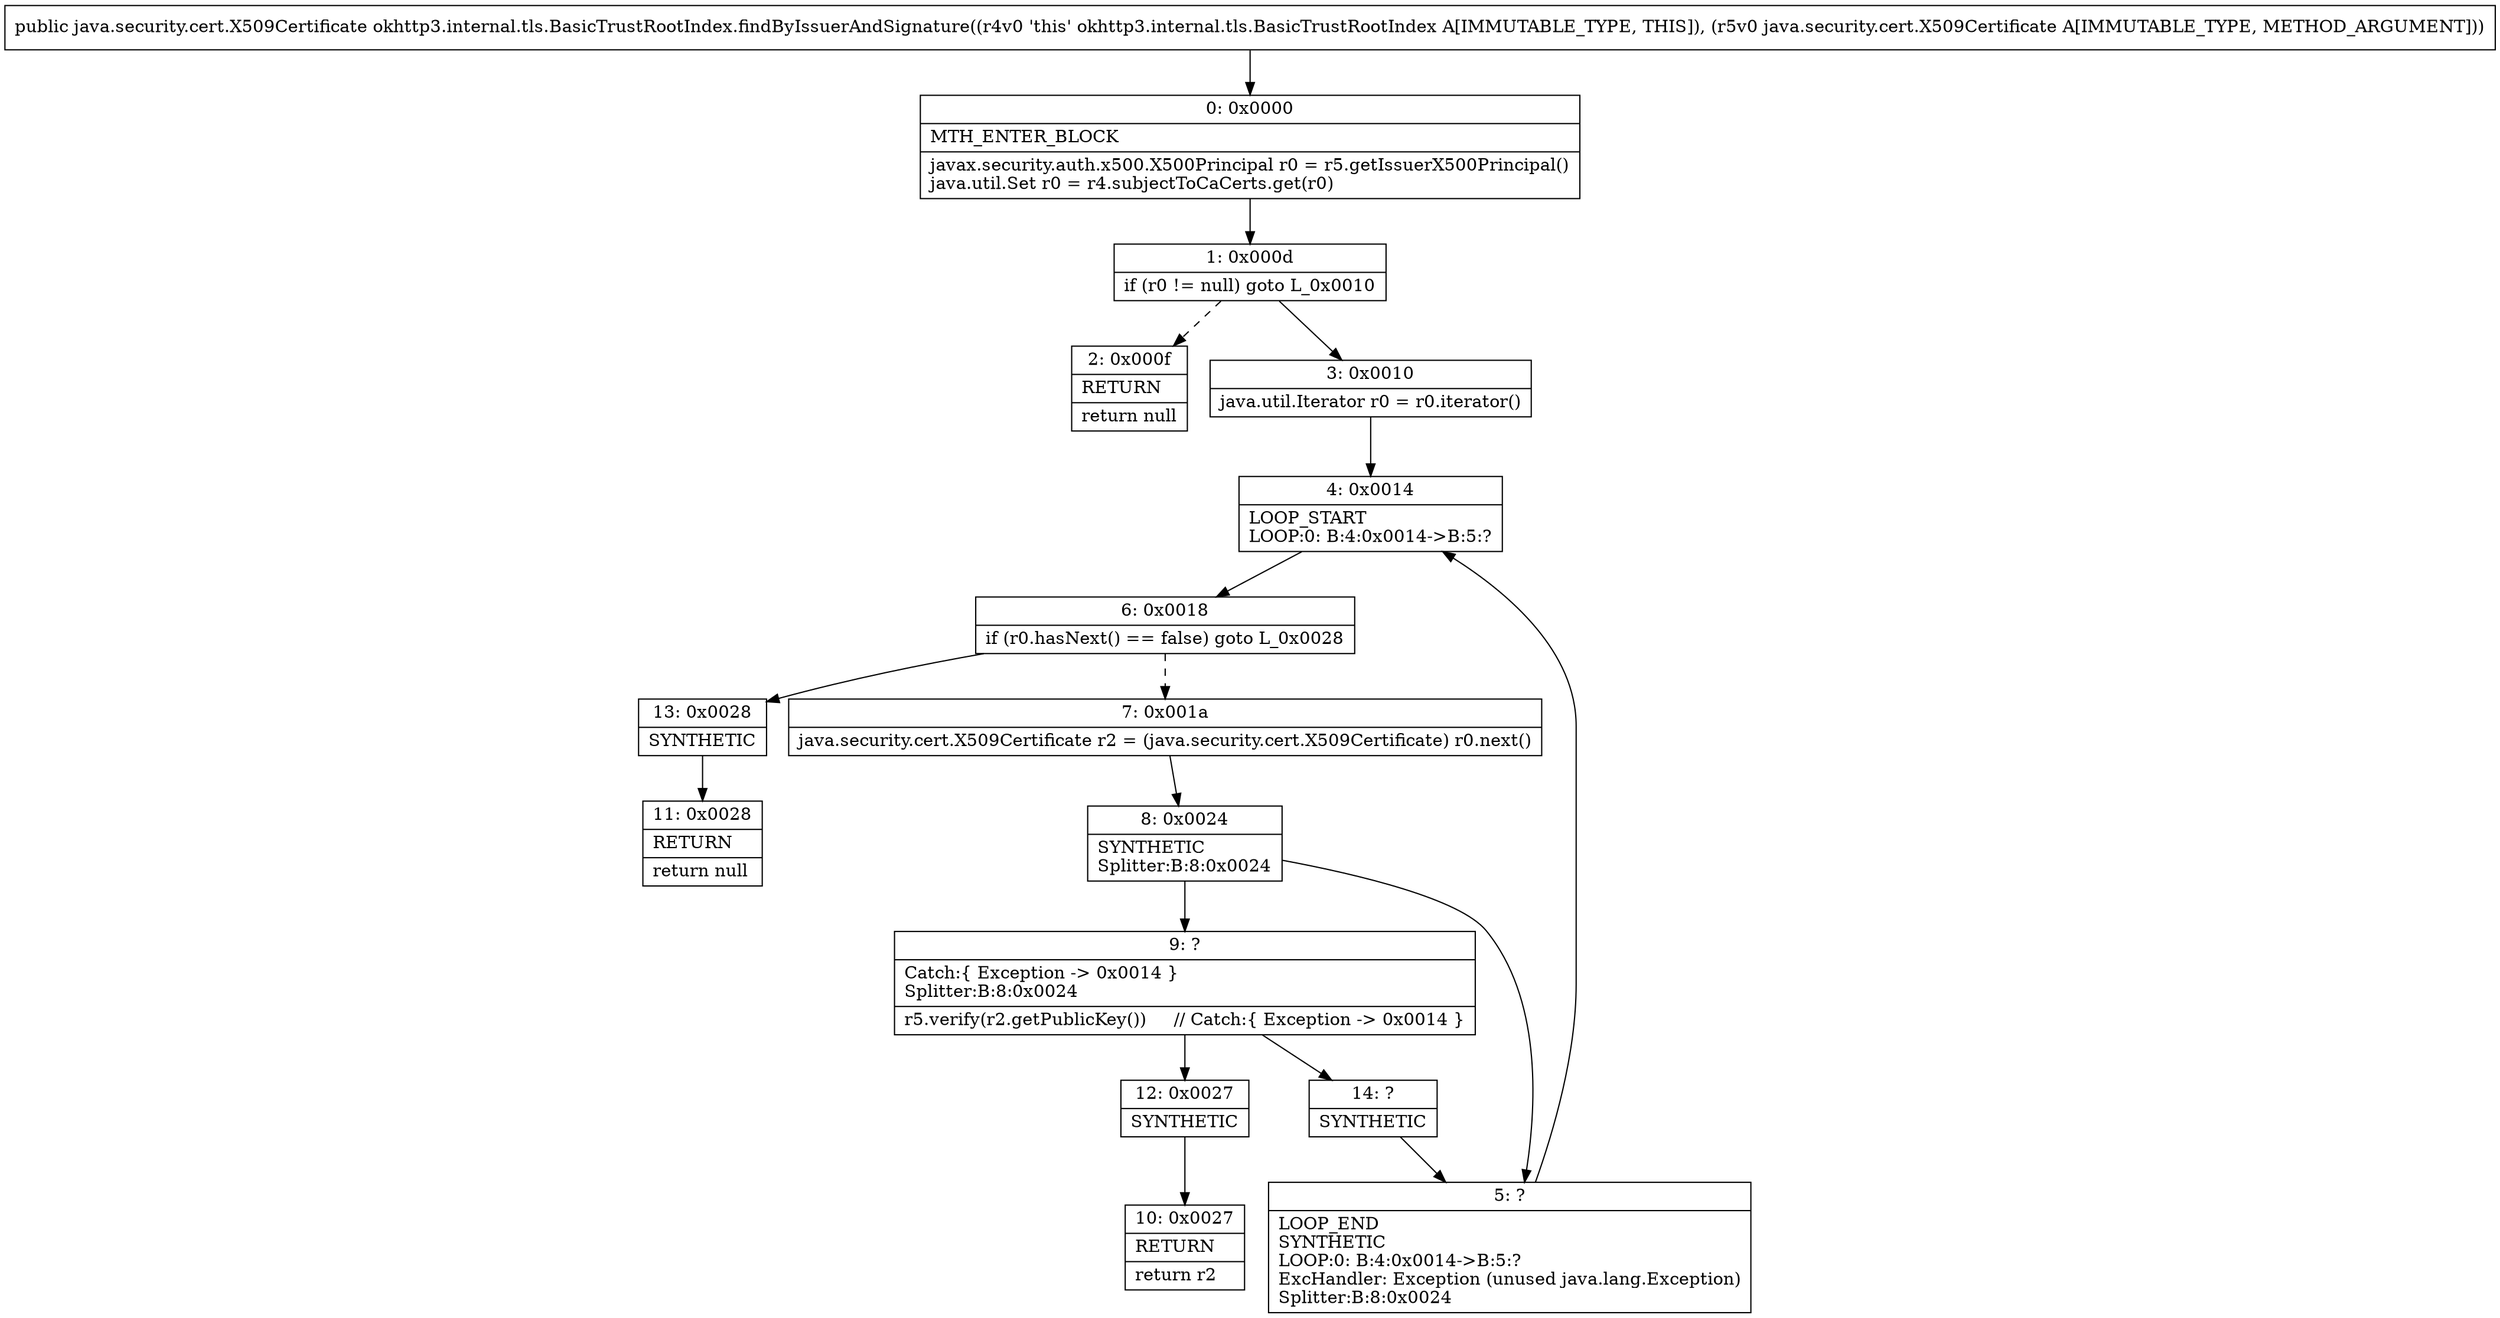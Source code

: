 digraph "CFG forokhttp3.internal.tls.BasicTrustRootIndex.findByIssuerAndSignature(Ljava\/security\/cert\/X509Certificate;)Ljava\/security\/cert\/X509Certificate;" {
Node_0 [shape=record,label="{0\:\ 0x0000|MTH_ENTER_BLOCK\l|javax.security.auth.x500.X500Principal r0 = r5.getIssuerX500Principal()\ljava.util.Set r0 = r4.subjectToCaCerts.get(r0)\l}"];
Node_1 [shape=record,label="{1\:\ 0x000d|if (r0 != null) goto L_0x0010\l}"];
Node_2 [shape=record,label="{2\:\ 0x000f|RETURN\l|return null\l}"];
Node_3 [shape=record,label="{3\:\ 0x0010|java.util.Iterator r0 = r0.iterator()\l}"];
Node_4 [shape=record,label="{4\:\ 0x0014|LOOP_START\lLOOP:0: B:4:0x0014\-\>B:5:?\l}"];
Node_5 [shape=record,label="{5\:\ ?|LOOP_END\lSYNTHETIC\lLOOP:0: B:4:0x0014\-\>B:5:?\lExcHandler: Exception (unused java.lang.Exception)\lSplitter:B:8:0x0024\l}"];
Node_6 [shape=record,label="{6\:\ 0x0018|if (r0.hasNext() == false) goto L_0x0028\l}"];
Node_7 [shape=record,label="{7\:\ 0x001a|java.security.cert.X509Certificate r2 = (java.security.cert.X509Certificate) r0.next()\l}"];
Node_8 [shape=record,label="{8\:\ 0x0024|SYNTHETIC\lSplitter:B:8:0x0024\l}"];
Node_9 [shape=record,label="{9\:\ ?|Catch:\{ Exception \-\> 0x0014 \}\lSplitter:B:8:0x0024\l|r5.verify(r2.getPublicKey())     \/\/ Catch:\{ Exception \-\> 0x0014 \}\l}"];
Node_10 [shape=record,label="{10\:\ 0x0027|RETURN\l|return r2\l}"];
Node_11 [shape=record,label="{11\:\ 0x0028|RETURN\l|return null\l}"];
Node_12 [shape=record,label="{12\:\ 0x0027|SYNTHETIC\l}"];
Node_13 [shape=record,label="{13\:\ 0x0028|SYNTHETIC\l}"];
Node_14 [shape=record,label="{14\:\ ?|SYNTHETIC\l}"];
MethodNode[shape=record,label="{public java.security.cert.X509Certificate okhttp3.internal.tls.BasicTrustRootIndex.findByIssuerAndSignature((r4v0 'this' okhttp3.internal.tls.BasicTrustRootIndex A[IMMUTABLE_TYPE, THIS]), (r5v0 java.security.cert.X509Certificate A[IMMUTABLE_TYPE, METHOD_ARGUMENT])) }"];
MethodNode -> Node_0;
Node_0 -> Node_1;
Node_1 -> Node_2[style=dashed];
Node_1 -> Node_3;
Node_3 -> Node_4;
Node_4 -> Node_6;
Node_5 -> Node_4;
Node_6 -> Node_7[style=dashed];
Node_6 -> Node_13;
Node_7 -> Node_8;
Node_8 -> Node_9;
Node_8 -> Node_5;
Node_9 -> Node_12;
Node_9 -> Node_14;
Node_12 -> Node_10;
Node_13 -> Node_11;
Node_14 -> Node_5;
}

